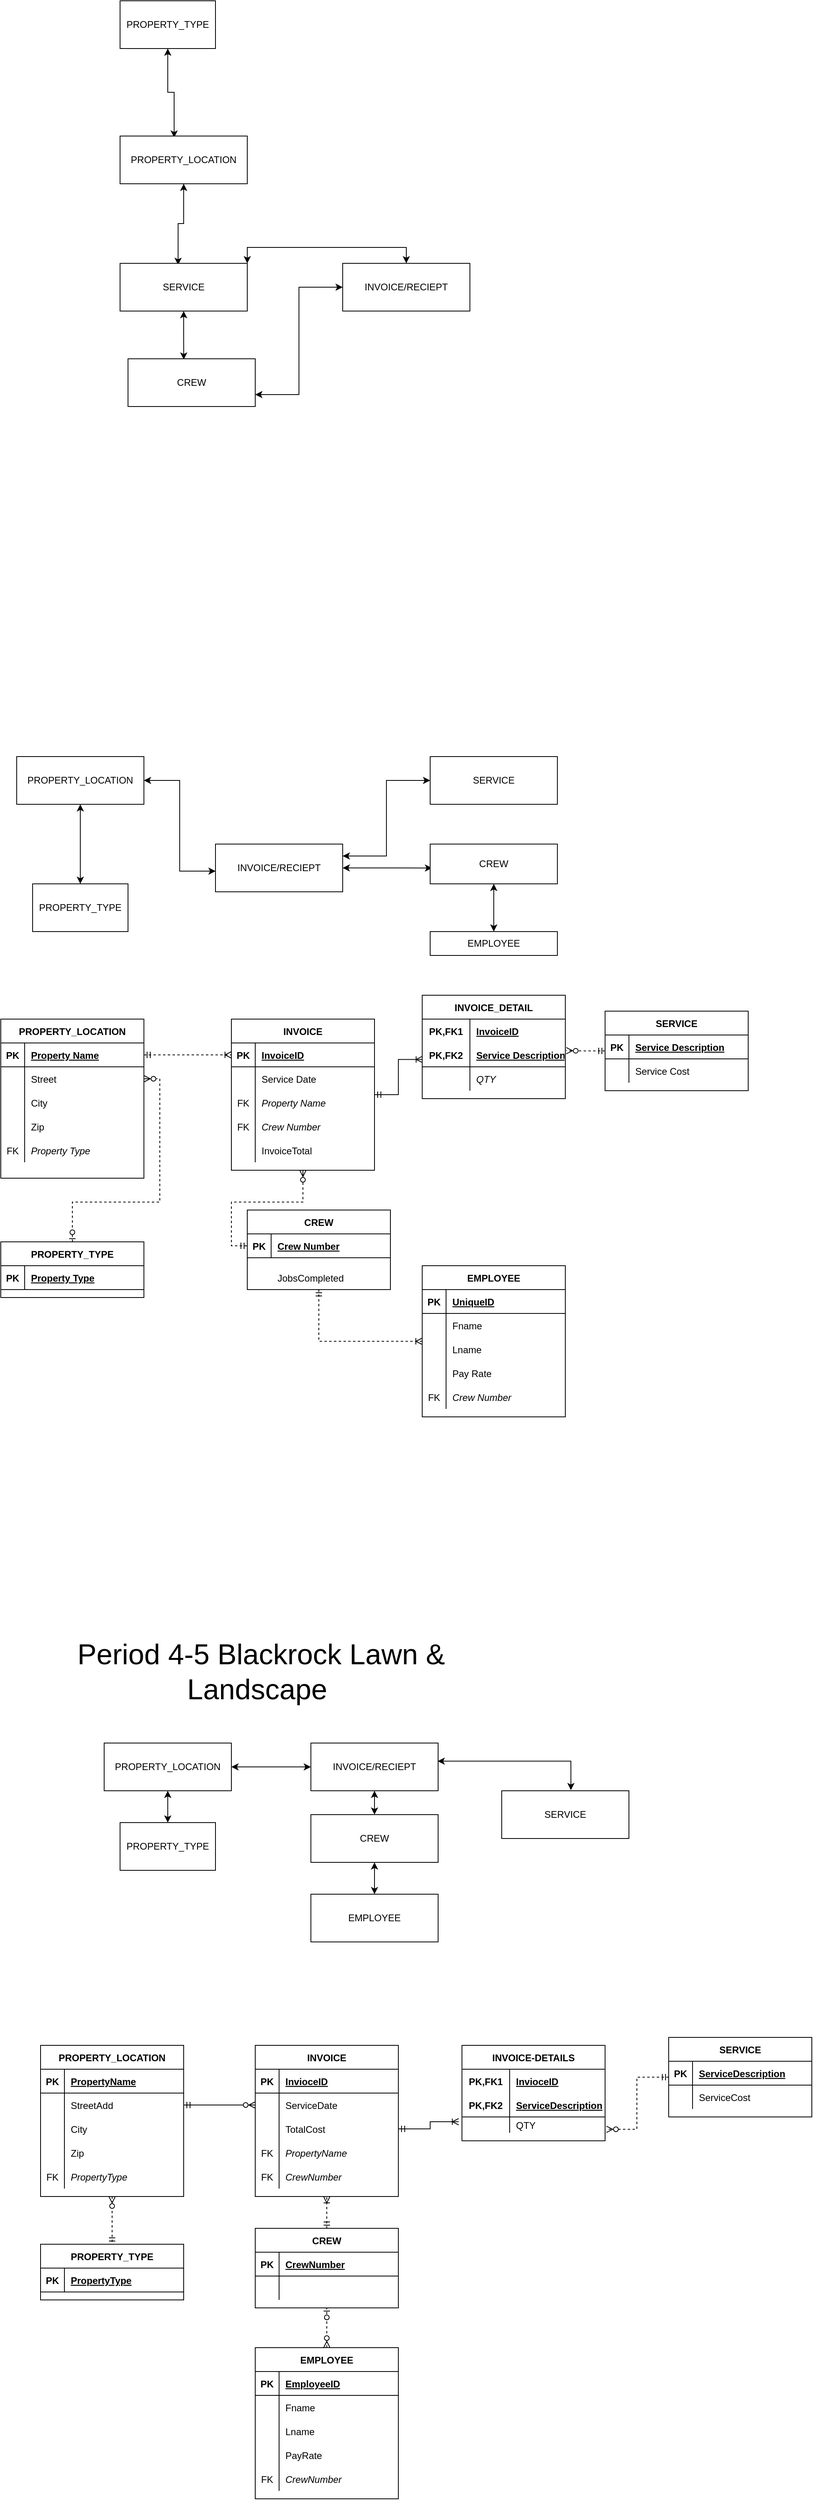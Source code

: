 <mxfile version="16.5.1" type="device"><diagram id="ipZlZXtaaPXQTXYw3sXu" name="Page-1"><mxGraphModel dx="1161" dy="507" grid="1" gridSize="10" guides="1" tooltips="1" connect="1" arrows="1" fold="1" page="1" pageScale="1" pageWidth="850" pageHeight="1100" math="0" shadow="0"><root><mxCell id="0"/><mxCell id="1" parent="0"/><mxCell id="5ysPfsLRLIU5uK2hsPPz-12" style="edgeStyle=orthogonalEdgeStyle;rounded=0;orthogonalLoop=1;jettySize=auto;html=1;entryX=0.425;entryY=0.033;entryDx=0;entryDy=0;entryPerimeter=0;startArrow=classic;startFill=1;" parent="1" source="5ysPfsLRLIU5uK2hsPPz-6" target="5ysPfsLRLIU5uK2hsPPz-7" edge="1"><mxGeometry relative="1" as="geometry"/></mxCell><mxCell id="5ysPfsLRLIU5uK2hsPPz-6" value="PROPERTY_TYPE" style="rounded=0;whiteSpace=wrap;html=1;" parent="1" vertex="1"><mxGeometry x="210" y="70" width="120" height="60" as="geometry"/></mxCell><mxCell id="5ysPfsLRLIU5uK2hsPPz-15" style="edgeStyle=orthogonalEdgeStyle;rounded=0;orthogonalLoop=1;jettySize=auto;html=1;entryX=0.456;entryY=0.033;entryDx=0;entryDy=0;entryPerimeter=0;startArrow=classic;startFill=1;" parent="1" source="5ysPfsLRLIU5uK2hsPPz-7" target="5ysPfsLRLIU5uK2hsPPz-8" edge="1"><mxGeometry relative="1" as="geometry"/></mxCell><mxCell id="5ysPfsLRLIU5uK2hsPPz-7" value="PROPERTY_LOCATION" style="rounded=0;whiteSpace=wrap;html=1;" parent="1" vertex="1"><mxGeometry x="210" y="240" width="160" height="60" as="geometry"/></mxCell><mxCell id="5ysPfsLRLIU5uK2hsPPz-11" style="edgeStyle=orthogonalEdgeStyle;rounded=0;orthogonalLoop=1;jettySize=auto;html=1;entryX=0.438;entryY=0.017;entryDx=0;entryDy=0;entryPerimeter=0;startArrow=classic;startFill=1;" parent="1" source="5ysPfsLRLIU5uK2hsPPz-8" target="5ysPfsLRLIU5uK2hsPPz-9" edge="1"><mxGeometry relative="1" as="geometry"/></mxCell><mxCell id="5ysPfsLRLIU5uK2hsPPz-16" style="edgeStyle=orthogonalEdgeStyle;rounded=0;orthogonalLoop=1;jettySize=auto;html=1;exitX=1;exitY=0;exitDx=0;exitDy=0;entryX=0.5;entryY=0;entryDx=0;entryDy=0;startArrow=classic;startFill=1;" parent="1" source="5ysPfsLRLIU5uK2hsPPz-8" target="5ysPfsLRLIU5uK2hsPPz-10" edge="1"><mxGeometry relative="1" as="geometry"/></mxCell><mxCell id="5ysPfsLRLIU5uK2hsPPz-8" value="SERVICE" style="rounded=0;whiteSpace=wrap;html=1;" parent="1" vertex="1"><mxGeometry x="210" y="400" width="160" height="60" as="geometry"/></mxCell><mxCell id="5ysPfsLRLIU5uK2hsPPz-9" value="CREW" style="rounded=0;whiteSpace=wrap;html=1;" parent="1" vertex="1"><mxGeometry x="220" y="520" width="160" height="60" as="geometry"/></mxCell><mxCell id="5ysPfsLRLIU5uK2hsPPz-14" style="edgeStyle=orthogonalEdgeStyle;rounded=0;orthogonalLoop=1;jettySize=auto;html=1;entryX=1;entryY=0.75;entryDx=0;entryDy=0;startArrow=classic;startFill=1;" parent="1" source="5ysPfsLRLIU5uK2hsPPz-10" target="5ysPfsLRLIU5uK2hsPPz-9" edge="1"><mxGeometry relative="1" as="geometry"/></mxCell><mxCell id="5ysPfsLRLIU5uK2hsPPz-10" value="INVOICE/RECIEPT" style="rounded=0;whiteSpace=wrap;html=1;" parent="1" vertex="1"><mxGeometry x="490" y="400" width="160" height="60" as="geometry"/></mxCell><mxCell id="5ysPfsLRLIU5uK2hsPPz-17" value="PROPERTY_TYPE" style="rounded=0;whiteSpace=wrap;html=1;" parent="1" vertex="1"><mxGeometry x="210" y="70" width="120" height="60" as="geometry"/></mxCell><mxCell id="5ysPfsLRLIU5uK2hsPPz-18" value="PROPERTY_LOCATION" style="rounded=0;whiteSpace=wrap;html=1;" parent="1" vertex="1"><mxGeometry x="210" y="240" width="160" height="60" as="geometry"/></mxCell><mxCell id="5ysPfsLRLIU5uK2hsPPz-19" value="SERVICE" style="rounded=0;whiteSpace=wrap;html=1;" parent="1" vertex="1"><mxGeometry x="210" y="400" width="160" height="60" as="geometry"/></mxCell><mxCell id="5ysPfsLRLIU5uK2hsPPz-26" style="edgeStyle=orthogonalEdgeStyle;rounded=0;orthogonalLoop=1;jettySize=auto;html=1;startArrow=classic;startFill=1;" parent="1" source="5ysPfsLRLIU5uK2hsPPz-20" target="5ysPfsLRLIU5uK2hsPPz-21" edge="1"><mxGeometry relative="1" as="geometry"/></mxCell><mxCell id="5ysPfsLRLIU5uK2hsPPz-20" value="PROPERTY_TYPE" style="rounded=0;whiteSpace=wrap;html=1;" parent="1" vertex="1"><mxGeometry x="100" y="1180" width="120" height="60" as="geometry"/></mxCell><mxCell id="5ysPfsLRLIU5uK2hsPPz-27" style="edgeStyle=orthogonalEdgeStyle;rounded=0;orthogonalLoop=1;jettySize=auto;html=1;entryX=0.001;entryY=0.567;entryDx=0;entryDy=0;entryPerimeter=0;startArrow=classic;startFill=1;" parent="1" source="5ysPfsLRLIU5uK2hsPPz-21" target="5ysPfsLRLIU5uK2hsPPz-23" edge="1"><mxGeometry relative="1" as="geometry"/></mxCell><mxCell id="5ysPfsLRLIU5uK2hsPPz-21" value="PROPERTY_LOCATION" style="rounded=0;whiteSpace=wrap;html=1;" parent="1" vertex="1"><mxGeometry x="80" y="1020" width="160" height="60" as="geometry"/></mxCell><mxCell id="5ysPfsLRLIU5uK2hsPPz-28" style="edgeStyle=orthogonalEdgeStyle;rounded=0;orthogonalLoop=1;jettySize=auto;html=1;entryX=1;entryY=0.25;entryDx=0;entryDy=0;startArrow=classic;startFill=1;" parent="1" source="5ysPfsLRLIU5uK2hsPPz-22" target="5ysPfsLRLIU5uK2hsPPz-23" edge="1"><mxGeometry relative="1" as="geometry"/></mxCell><mxCell id="5ysPfsLRLIU5uK2hsPPz-22" value="SERVICE" style="rounded=0;whiteSpace=wrap;html=1;" parent="1" vertex="1"><mxGeometry x="600" y="1020" width="160" height="60" as="geometry"/></mxCell><mxCell id="RydqJ0A08B8klFgRWx6p-7" style="edgeStyle=orthogonalEdgeStyle;rounded=0;orthogonalLoop=1;jettySize=auto;html=1;entryX=0.015;entryY=0.603;entryDx=0;entryDy=0;entryPerimeter=0;startArrow=classic;startFill=1;endArrow=classic;endFill=1;" parent="1" source="5ysPfsLRLIU5uK2hsPPz-23" target="5ysPfsLRLIU5uK2hsPPz-24" edge="1"><mxGeometry relative="1" as="geometry"/></mxCell><mxCell id="5ysPfsLRLIU5uK2hsPPz-23" value="INVOICE/RECIEPT" style="rounded=0;whiteSpace=wrap;html=1;" parent="1" vertex="1"><mxGeometry x="330" y="1130" width="160" height="60" as="geometry"/></mxCell><mxCell id="5ysPfsLRLIU5uK2hsPPz-24" value="CREW" style="rounded=0;whiteSpace=wrap;html=1;" parent="1" vertex="1"><mxGeometry x="600" y="1130" width="160" height="50" as="geometry"/></mxCell><mxCell id="5ysPfsLRLIU5uK2hsPPz-30" style="edgeStyle=orthogonalEdgeStyle;rounded=0;orthogonalLoop=1;jettySize=auto;html=1;entryX=0.5;entryY=1;entryDx=0;entryDy=0;startArrow=classic;startFill=1;" parent="1" source="5ysPfsLRLIU5uK2hsPPz-29" target="5ysPfsLRLIU5uK2hsPPz-24" edge="1"><mxGeometry relative="1" as="geometry"/></mxCell><mxCell id="5ysPfsLRLIU5uK2hsPPz-29" value="EMPLOYEE" style="rounded=0;whiteSpace=wrap;html=1;" parent="1" vertex="1"><mxGeometry x="600" y="1240" width="160" height="30" as="geometry"/></mxCell><mxCell id="RydqJ0A08B8klFgRWx6p-1" style="edgeStyle=orthogonalEdgeStyle;rounded=0;orthogonalLoop=1;jettySize=auto;html=1;endArrow=ERzeroToMany;endFill=0;startArrow=ERzeroToOne;startFill=1;dashed=1;entryX=1;entryY=0.5;entryDx=0;entryDy=0;" parent="1" source="5ysPfsLRLIU5uK2hsPPz-31" target="5ysPfsLRLIU5uK2hsPPz-51" edge="1"><mxGeometry relative="1" as="geometry"><mxPoint x="280" y="1450" as="targetPoint"/><Array as="points"><mxPoint x="150" y="1580"/><mxPoint x="260" y="1580"/><mxPoint x="260" y="1425"/></Array></mxGeometry></mxCell><mxCell id="5ysPfsLRLIU5uK2hsPPz-31" value="PROPERTY_TYPE" style="shape=table;startSize=30;container=1;collapsible=1;childLayout=tableLayout;fixedRows=1;rowLines=0;fontStyle=1;align=center;resizeLast=1;" parent="1" vertex="1"><mxGeometry x="60" y="1630" width="180" height="70" as="geometry"/></mxCell><mxCell id="5ysPfsLRLIU5uK2hsPPz-32" value="" style="shape=partialRectangle;collapsible=0;dropTarget=0;pointerEvents=0;fillColor=none;top=0;left=0;bottom=1;right=0;points=[[0,0.5],[1,0.5]];portConstraint=eastwest;" parent="5ysPfsLRLIU5uK2hsPPz-31" vertex="1"><mxGeometry y="30" width="180" height="30" as="geometry"/></mxCell><mxCell id="5ysPfsLRLIU5uK2hsPPz-33" value="PK" style="shape=partialRectangle;connectable=0;fillColor=none;top=0;left=0;bottom=0;right=0;fontStyle=1;overflow=hidden;" parent="5ysPfsLRLIU5uK2hsPPz-32" vertex="1"><mxGeometry width="30" height="30" as="geometry"/></mxCell><mxCell id="5ysPfsLRLIU5uK2hsPPz-34" value="Property Type" style="shape=partialRectangle;connectable=0;fillColor=none;top=0;left=0;bottom=0;right=0;align=left;spacingLeft=6;fontStyle=5;overflow=hidden;" parent="5ysPfsLRLIU5uK2hsPPz-32" vertex="1"><mxGeometry x="30" width="150" height="30" as="geometry"/></mxCell><mxCell id="5ysPfsLRLIU5uK2hsPPz-44" value="PROPERTY_LOCATION" style="shape=table;startSize=30;container=1;collapsible=1;childLayout=tableLayout;fixedRows=1;rowLines=0;fontStyle=1;align=center;resizeLast=1;" parent="1" vertex="1"><mxGeometry x="60" y="1350" width="180" height="200" as="geometry"/></mxCell><mxCell id="5ysPfsLRLIU5uK2hsPPz-45" value="" style="shape=partialRectangle;collapsible=0;dropTarget=0;pointerEvents=0;fillColor=none;top=0;left=0;bottom=1;right=0;points=[[0,0.5],[1,0.5]];portConstraint=eastwest;" parent="5ysPfsLRLIU5uK2hsPPz-44" vertex="1"><mxGeometry y="30" width="180" height="30" as="geometry"/></mxCell><mxCell id="5ysPfsLRLIU5uK2hsPPz-46" value="PK" style="shape=partialRectangle;connectable=0;fillColor=none;top=0;left=0;bottom=0;right=0;fontStyle=1;overflow=hidden;" parent="5ysPfsLRLIU5uK2hsPPz-45" vertex="1"><mxGeometry width="30" height="30" as="geometry"/></mxCell><mxCell id="5ysPfsLRLIU5uK2hsPPz-47" value="Property Name" style="shape=partialRectangle;connectable=0;fillColor=none;top=0;left=0;bottom=0;right=0;align=left;spacingLeft=6;fontStyle=5;overflow=hidden;" parent="5ysPfsLRLIU5uK2hsPPz-45" vertex="1"><mxGeometry x="30" width="150" height="30" as="geometry"/></mxCell><mxCell id="5ysPfsLRLIU5uK2hsPPz-51" value="" style="shape=partialRectangle;collapsible=0;dropTarget=0;pointerEvents=0;fillColor=none;top=0;left=0;bottom=0;right=0;points=[[0,0.5],[1,0.5]];portConstraint=eastwest;" parent="5ysPfsLRLIU5uK2hsPPz-44" vertex="1"><mxGeometry y="60" width="180" height="30" as="geometry"/></mxCell><mxCell id="5ysPfsLRLIU5uK2hsPPz-52" value="" style="shape=partialRectangle;connectable=0;fillColor=none;top=0;left=0;bottom=0;right=0;editable=1;overflow=hidden;" parent="5ysPfsLRLIU5uK2hsPPz-51" vertex="1"><mxGeometry width="30" height="30" as="geometry"/></mxCell><mxCell id="5ysPfsLRLIU5uK2hsPPz-53" value="Street" style="shape=partialRectangle;connectable=0;fillColor=none;top=0;left=0;bottom=0;right=0;align=left;spacingLeft=6;overflow=hidden;" parent="5ysPfsLRLIU5uK2hsPPz-51" vertex="1"><mxGeometry x="30" width="150" height="30" as="geometry"/></mxCell><mxCell id="5ysPfsLRLIU5uK2hsPPz-54" value="" style="shape=partialRectangle;collapsible=0;dropTarget=0;pointerEvents=0;fillColor=none;top=0;left=0;bottom=0;right=0;points=[[0,0.5],[1,0.5]];portConstraint=eastwest;" parent="5ysPfsLRLIU5uK2hsPPz-44" vertex="1"><mxGeometry y="90" width="180" height="30" as="geometry"/></mxCell><mxCell id="5ysPfsLRLIU5uK2hsPPz-55" value="" style="shape=partialRectangle;connectable=0;fillColor=none;top=0;left=0;bottom=0;right=0;editable=1;overflow=hidden;" parent="5ysPfsLRLIU5uK2hsPPz-54" vertex="1"><mxGeometry width="30" height="30" as="geometry"/></mxCell><mxCell id="5ysPfsLRLIU5uK2hsPPz-56" value="City" style="shape=partialRectangle;connectable=0;fillColor=none;top=0;left=0;bottom=0;right=0;align=left;spacingLeft=6;overflow=hidden;" parent="5ysPfsLRLIU5uK2hsPPz-54" vertex="1"><mxGeometry x="30" width="150" height="30" as="geometry"/></mxCell><mxCell id="5ysPfsLRLIU5uK2hsPPz-110" value="" style="shape=partialRectangle;collapsible=0;dropTarget=0;pointerEvents=0;fillColor=none;top=0;left=0;bottom=0;right=0;points=[[0,0.5],[1,0.5]];portConstraint=eastwest;" parent="5ysPfsLRLIU5uK2hsPPz-44" vertex="1"><mxGeometry y="120" width="180" height="30" as="geometry"/></mxCell><mxCell id="5ysPfsLRLIU5uK2hsPPz-111" value="" style="shape=partialRectangle;connectable=0;fillColor=none;top=0;left=0;bottom=0;right=0;editable=1;overflow=hidden;" parent="5ysPfsLRLIU5uK2hsPPz-110" vertex="1"><mxGeometry width="30" height="30" as="geometry"/></mxCell><mxCell id="5ysPfsLRLIU5uK2hsPPz-112" value="Zip" style="shape=partialRectangle;connectable=0;fillColor=none;top=0;left=0;bottom=0;right=0;align=left;spacingLeft=6;overflow=hidden;" parent="5ysPfsLRLIU5uK2hsPPz-110" vertex="1"><mxGeometry x="30" width="150" height="30" as="geometry"/></mxCell><mxCell id="RydqJ0A08B8klFgRWx6p-24" value="" style="shape=partialRectangle;collapsible=0;dropTarget=0;pointerEvents=0;fillColor=none;top=0;left=0;bottom=0;right=0;points=[[0,0.5],[1,0.5]];portConstraint=eastwest;" parent="5ysPfsLRLIU5uK2hsPPz-44" vertex="1"><mxGeometry y="150" width="180" height="30" as="geometry"/></mxCell><mxCell id="RydqJ0A08B8klFgRWx6p-25" value="FK" style="shape=partialRectangle;connectable=0;fillColor=none;top=0;left=0;bottom=0;right=0;editable=1;overflow=hidden;" parent="RydqJ0A08B8klFgRWx6p-24" vertex="1"><mxGeometry width="30" height="30" as="geometry"/></mxCell><mxCell id="RydqJ0A08B8klFgRWx6p-26" value="Property Type" style="shape=partialRectangle;connectable=0;fillColor=none;top=0;left=0;bottom=0;right=0;align=left;spacingLeft=6;overflow=hidden;fontStyle=2" parent="RydqJ0A08B8klFgRWx6p-24" vertex="1"><mxGeometry x="30" width="150" height="30" as="geometry"/></mxCell><mxCell id="RydqJ0A08B8klFgRWx6p-6" style="edgeStyle=orthogonalEdgeStyle;rounded=0;orthogonalLoop=1;jettySize=auto;html=1;entryX=0;entryY=0.5;entryDx=0;entryDy=0;dashed=1;startArrow=ERzeroToMany;startFill=0;endArrow=ERmandOne;endFill=0;" parent="1" source="5ysPfsLRLIU5uK2hsPPz-58" target="5ysPfsLRLIU5uK2hsPPz-85" edge="1"><mxGeometry relative="1" as="geometry"/></mxCell><mxCell id="RydqJ0A08B8klFgRWx6p-22" style="edgeStyle=orthogonalEdgeStyle;rounded=0;orthogonalLoop=1;jettySize=auto;html=1;entryX=0.002;entryY=0.69;entryDx=0;entryDy=0;entryPerimeter=0;startArrow=ERmandOne;startFill=0;endArrow=ERoneToMany;endFill=0;" parent="1" source="5ysPfsLRLIU5uK2hsPPz-58" target="RydqJ0A08B8klFgRWx6p-13" edge="1"><mxGeometry relative="1" as="geometry"/></mxCell><mxCell id="5ysPfsLRLIU5uK2hsPPz-58" value="INVOICE" style="shape=table;startSize=30;container=1;collapsible=1;childLayout=tableLayout;fixedRows=1;rowLines=0;fontStyle=1;align=center;resizeLast=1;" parent="1" vertex="1"><mxGeometry x="350" y="1350" width="180" height="190" as="geometry"/></mxCell><mxCell id="5ysPfsLRLIU5uK2hsPPz-59" value="" style="shape=partialRectangle;collapsible=0;dropTarget=0;pointerEvents=0;fillColor=none;top=0;left=0;bottom=1;right=0;points=[[0,0.5],[1,0.5]];portConstraint=eastwest;" parent="5ysPfsLRLIU5uK2hsPPz-58" vertex="1"><mxGeometry y="30" width="180" height="30" as="geometry"/></mxCell><mxCell id="5ysPfsLRLIU5uK2hsPPz-60" value="PK" style="shape=partialRectangle;connectable=0;fillColor=none;top=0;left=0;bottom=0;right=0;fontStyle=1;overflow=hidden;" parent="5ysPfsLRLIU5uK2hsPPz-59" vertex="1"><mxGeometry width="30" height="30" as="geometry"/></mxCell><mxCell id="5ysPfsLRLIU5uK2hsPPz-61" value="InvoiceID" style="shape=partialRectangle;connectable=0;fillColor=none;top=0;left=0;bottom=0;right=0;align=left;spacingLeft=6;fontStyle=5;overflow=hidden;" parent="5ysPfsLRLIU5uK2hsPPz-59" vertex="1"><mxGeometry x="30" width="150" height="30" as="geometry"/></mxCell><mxCell id="5ysPfsLRLIU5uK2hsPPz-62" value="" style="shape=partialRectangle;collapsible=0;dropTarget=0;pointerEvents=0;fillColor=none;top=0;left=0;bottom=0;right=0;points=[[0,0.5],[1,0.5]];portConstraint=eastwest;" parent="5ysPfsLRLIU5uK2hsPPz-58" vertex="1"><mxGeometry y="60" width="180" height="30" as="geometry"/></mxCell><mxCell id="5ysPfsLRLIU5uK2hsPPz-63" value="" style="shape=partialRectangle;connectable=0;fillColor=none;top=0;left=0;bottom=0;right=0;editable=1;overflow=hidden;" parent="5ysPfsLRLIU5uK2hsPPz-62" vertex="1"><mxGeometry width="30" height="30" as="geometry"/></mxCell><mxCell id="5ysPfsLRLIU5uK2hsPPz-64" value="Service Date" style="shape=partialRectangle;connectable=0;fillColor=none;top=0;left=0;bottom=0;right=0;align=left;spacingLeft=6;overflow=hidden;" parent="5ysPfsLRLIU5uK2hsPPz-62" vertex="1"><mxGeometry x="30" width="150" height="30" as="geometry"/></mxCell><mxCell id="RydqJ0A08B8klFgRWx6p-27" value="" style="shape=partialRectangle;collapsible=0;dropTarget=0;pointerEvents=0;fillColor=none;top=0;left=0;bottom=0;right=0;points=[[0,0.5],[1,0.5]];portConstraint=eastwest;" parent="5ysPfsLRLIU5uK2hsPPz-58" vertex="1"><mxGeometry y="90" width="180" height="30" as="geometry"/></mxCell><mxCell id="RydqJ0A08B8klFgRWx6p-28" value="FK" style="shape=partialRectangle;connectable=0;fillColor=none;top=0;left=0;bottom=0;right=0;editable=1;overflow=hidden;" parent="RydqJ0A08B8klFgRWx6p-27" vertex="1"><mxGeometry width="30" height="30" as="geometry"/></mxCell><mxCell id="RydqJ0A08B8klFgRWx6p-29" value="Property Name" style="shape=partialRectangle;connectable=0;fillColor=none;top=0;left=0;bottom=0;right=0;align=left;spacingLeft=6;overflow=hidden;fontStyle=2" parent="RydqJ0A08B8klFgRWx6p-27" vertex="1"><mxGeometry x="30" width="150" height="30" as="geometry"/></mxCell><mxCell id="RydqJ0A08B8klFgRWx6p-30" value="" style="shape=partialRectangle;collapsible=0;dropTarget=0;pointerEvents=0;fillColor=none;top=0;left=0;bottom=0;right=0;points=[[0,0.5],[1,0.5]];portConstraint=eastwest;" parent="5ysPfsLRLIU5uK2hsPPz-58" vertex="1"><mxGeometry y="120" width="180" height="30" as="geometry"/></mxCell><mxCell id="RydqJ0A08B8klFgRWx6p-31" value="FK" style="shape=partialRectangle;connectable=0;fillColor=none;top=0;left=0;bottom=0;right=0;editable=1;overflow=hidden;" parent="RydqJ0A08B8klFgRWx6p-30" vertex="1"><mxGeometry width="30" height="30" as="geometry"/></mxCell><mxCell id="RydqJ0A08B8klFgRWx6p-32" value="Crew Number" style="shape=partialRectangle;connectable=0;fillColor=none;top=0;left=0;bottom=0;right=0;align=left;spacingLeft=6;overflow=hidden;fontStyle=2" parent="RydqJ0A08B8klFgRWx6p-30" vertex="1"><mxGeometry x="30" width="150" height="30" as="geometry"/></mxCell><mxCell id="RydqJ0A08B8klFgRWx6p-77" value="" style="shape=partialRectangle;collapsible=0;dropTarget=0;pointerEvents=0;fillColor=none;top=0;left=0;bottom=0;right=0;points=[[0,0.5],[1,0.5]];portConstraint=eastwest;" parent="5ysPfsLRLIU5uK2hsPPz-58" vertex="1"><mxGeometry y="150" width="180" height="30" as="geometry"/></mxCell><mxCell id="RydqJ0A08B8klFgRWx6p-78" value="" style="shape=partialRectangle;connectable=0;fillColor=none;top=0;left=0;bottom=0;right=0;editable=1;overflow=hidden;" parent="RydqJ0A08B8klFgRWx6p-77" vertex="1"><mxGeometry width="30" height="30" as="geometry"/></mxCell><mxCell id="RydqJ0A08B8klFgRWx6p-79" value="InvoiceTotal" style="shape=partialRectangle;connectable=0;fillColor=none;top=0;left=0;bottom=0;right=0;align=left;spacingLeft=6;overflow=hidden;" parent="RydqJ0A08B8klFgRWx6p-77" vertex="1"><mxGeometry x="30" width="150" height="30" as="geometry"/></mxCell><mxCell id="RydqJ0A08B8klFgRWx6p-23" style="edgeStyle=orthogonalEdgeStyle;rounded=0;orthogonalLoop=1;jettySize=auto;html=1;entryX=1.006;entryY=0.322;entryDx=0;entryDy=0;entryPerimeter=0;startArrow=ERmandOne;startFill=0;endArrow=ERzeroToMany;endFill=1;dashed=1;" parent="1" source="5ysPfsLRLIU5uK2hsPPz-71" target="RydqJ0A08B8klFgRWx6p-13" edge="1"><mxGeometry relative="1" as="geometry"/></mxCell><mxCell id="5ysPfsLRLIU5uK2hsPPz-71" value="SERVICE" style="shape=table;startSize=30;container=1;collapsible=1;childLayout=tableLayout;fixedRows=1;rowLines=0;fontStyle=1;align=center;resizeLast=1;" parent="1" vertex="1"><mxGeometry x="820" y="1340" width="180" height="100" as="geometry"/></mxCell><mxCell id="5ysPfsLRLIU5uK2hsPPz-72" value="" style="shape=partialRectangle;collapsible=0;dropTarget=0;pointerEvents=0;fillColor=none;top=0;left=0;bottom=1;right=0;points=[[0,0.5],[1,0.5]];portConstraint=eastwest;" parent="5ysPfsLRLIU5uK2hsPPz-71" vertex="1"><mxGeometry y="30" width="180" height="30" as="geometry"/></mxCell><mxCell id="5ysPfsLRLIU5uK2hsPPz-73" value="PK" style="shape=partialRectangle;connectable=0;fillColor=none;top=0;left=0;bottom=0;right=0;fontStyle=1;overflow=hidden;" parent="5ysPfsLRLIU5uK2hsPPz-72" vertex="1"><mxGeometry width="30" height="30" as="geometry"/></mxCell><mxCell id="5ysPfsLRLIU5uK2hsPPz-74" value="Service Description" style="shape=partialRectangle;connectable=0;fillColor=none;top=0;left=0;bottom=0;right=0;align=left;spacingLeft=6;fontStyle=5;overflow=hidden;" parent="5ysPfsLRLIU5uK2hsPPz-72" vertex="1"><mxGeometry x="30" width="150" height="30" as="geometry"/></mxCell><mxCell id="5ysPfsLRLIU5uK2hsPPz-78" value="" style="shape=partialRectangle;collapsible=0;dropTarget=0;pointerEvents=0;fillColor=none;top=0;left=0;bottom=0;right=0;points=[[0,0.5],[1,0.5]];portConstraint=eastwest;" parent="5ysPfsLRLIU5uK2hsPPz-71" vertex="1"><mxGeometry y="60" width="180" height="30" as="geometry"/></mxCell><mxCell id="5ysPfsLRLIU5uK2hsPPz-79" value="" style="shape=partialRectangle;connectable=0;fillColor=none;top=0;left=0;bottom=0;right=0;editable=1;overflow=hidden;" parent="5ysPfsLRLIU5uK2hsPPz-78" vertex="1"><mxGeometry width="30" height="30" as="geometry"/></mxCell><mxCell id="5ysPfsLRLIU5uK2hsPPz-80" value="Service Cost" style="shape=partialRectangle;connectable=0;fillColor=none;top=0;left=0;bottom=0;right=0;align=left;spacingLeft=6;overflow=hidden;labelBackgroundColor=none;" parent="5ysPfsLRLIU5uK2hsPPz-78" vertex="1"><mxGeometry x="30" width="150" height="30" as="geometry"/></mxCell><mxCell id="5ysPfsLRLIU5uK2hsPPz-84" value="CREW" style="shape=table;startSize=30;container=1;collapsible=1;childLayout=tableLayout;fixedRows=1;rowLines=0;fontStyle=1;align=center;resizeLast=1;" parent="1" vertex="1"><mxGeometry x="370" y="1590" width="180" height="100" as="geometry"/></mxCell><mxCell id="5ysPfsLRLIU5uK2hsPPz-85" value="" style="shape=partialRectangle;collapsible=0;dropTarget=0;pointerEvents=0;fillColor=none;top=0;left=0;bottom=1;right=0;points=[[0,0.5],[1,0.5]];portConstraint=eastwest;" parent="5ysPfsLRLIU5uK2hsPPz-84" vertex="1"><mxGeometry y="30" width="180" height="30" as="geometry"/></mxCell><mxCell id="5ysPfsLRLIU5uK2hsPPz-86" value="PK" style="shape=partialRectangle;connectable=0;fillColor=none;top=0;left=0;bottom=0;right=0;fontStyle=1;overflow=hidden;" parent="5ysPfsLRLIU5uK2hsPPz-85" vertex="1"><mxGeometry width="30" height="30" as="geometry"/></mxCell><mxCell id="5ysPfsLRLIU5uK2hsPPz-87" value="Crew Number" style="shape=partialRectangle;connectable=0;fillColor=none;top=0;left=0;bottom=0;right=0;align=left;spacingLeft=6;fontStyle=5;overflow=hidden;" parent="5ysPfsLRLIU5uK2hsPPz-85" vertex="1"><mxGeometry x="30" width="150" height="30" as="geometry"/></mxCell><mxCell id="RydqJ0A08B8klFgRWx6p-8" style="edgeStyle=orthogonalEdgeStyle;rounded=0;orthogonalLoop=1;jettySize=auto;html=1;entryX=0.5;entryY=1;entryDx=0;entryDy=0;startArrow=ERoneToMany;startFill=0;endArrow=ERmandOne;endFill=0;dashed=1;" parent="1" source="5ysPfsLRLIU5uK2hsPPz-97" target="5ysPfsLRLIU5uK2hsPPz-84" edge="1"><mxGeometry relative="1" as="geometry"/></mxCell><mxCell id="5ysPfsLRLIU5uK2hsPPz-97" value="EMPLOYEE" style="shape=table;startSize=30;container=1;collapsible=1;childLayout=tableLayout;fixedRows=1;rowLines=0;fontStyle=1;align=center;resizeLast=1;" parent="1" vertex="1"><mxGeometry x="590" y="1660" width="180" height="190" as="geometry"/></mxCell><mxCell id="5ysPfsLRLIU5uK2hsPPz-98" value="" style="shape=partialRectangle;collapsible=0;dropTarget=0;pointerEvents=0;fillColor=none;top=0;left=0;bottom=1;right=0;points=[[0,0.5],[1,0.5]];portConstraint=eastwest;" parent="5ysPfsLRLIU5uK2hsPPz-97" vertex="1"><mxGeometry y="30" width="180" height="30" as="geometry"/></mxCell><mxCell id="5ysPfsLRLIU5uK2hsPPz-99" value="PK" style="shape=partialRectangle;connectable=0;fillColor=none;top=0;left=0;bottom=0;right=0;fontStyle=1;overflow=hidden;" parent="5ysPfsLRLIU5uK2hsPPz-98" vertex="1"><mxGeometry width="30" height="30" as="geometry"/></mxCell><mxCell id="5ysPfsLRLIU5uK2hsPPz-100" value="UniqueID" style="shape=partialRectangle;connectable=0;fillColor=none;top=0;left=0;bottom=0;right=0;align=left;spacingLeft=6;fontStyle=5;overflow=hidden;" parent="5ysPfsLRLIU5uK2hsPPz-98" vertex="1"><mxGeometry x="30" width="150" height="30" as="geometry"/></mxCell><mxCell id="5ysPfsLRLIU5uK2hsPPz-101" value="" style="shape=partialRectangle;collapsible=0;dropTarget=0;pointerEvents=0;fillColor=none;top=0;left=0;bottom=0;right=0;points=[[0,0.5],[1,0.5]];portConstraint=eastwest;" parent="5ysPfsLRLIU5uK2hsPPz-97" vertex="1"><mxGeometry y="60" width="180" height="30" as="geometry"/></mxCell><mxCell id="5ysPfsLRLIU5uK2hsPPz-102" value="" style="shape=partialRectangle;connectable=0;fillColor=none;top=0;left=0;bottom=0;right=0;editable=1;overflow=hidden;" parent="5ysPfsLRLIU5uK2hsPPz-101" vertex="1"><mxGeometry width="30" height="30" as="geometry"/></mxCell><mxCell id="5ysPfsLRLIU5uK2hsPPz-103" value="Fname" style="shape=partialRectangle;connectable=0;fillColor=none;top=0;left=0;bottom=0;right=0;align=left;spacingLeft=6;overflow=hidden;" parent="5ysPfsLRLIU5uK2hsPPz-101" vertex="1"><mxGeometry x="30" width="150" height="30" as="geometry"/></mxCell><mxCell id="5ysPfsLRLIU5uK2hsPPz-104" value="" style="shape=partialRectangle;collapsible=0;dropTarget=0;pointerEvents=0;fillColor=none;top=0;left=0;bottom=0;right=0;points=[[0,0.5],[1,0.5]];portConstraint=eastwest;" parent="5ysPfsLRLIU5uK2hsPPz-97" vertex="1"><mxGeometry y="90" width="180" height="30" as="geometry"/></mxCell><mxCell id="5ysPfsLRLIU5uK2hsPPz-105" value="" style="shape=partialRectangle;connectable=0;fillColor=none;top=0;left=0;bottom=0;right=0;editable=1;overflow=hidden;" parent="5ysPfsLRLIU5uK2hsPPz-104" vertex="1"><mxGeometry width="30" height="30" as="geometry"/></mxCell><mxCell id="5ysPfsLRLIU5uK2hsPPz-106" value="Lname" style="shape=partialRectangle;connectable=0;fillColor=none;top=0;left=0;bottom=0;right=0;align=left;spacingLeft=6;overflow=hidden;" parent="5ysPfsLRLIU5uK2hsPPz-104" vertex="1"><mxGeometry x="30" width="150" height="30" as="geometry"/></mxCell><mxCell id="5ysPfsLRLIU5uK2hsPPz-107" value="" style="shape=partialRectangle;collapsible=0;dropTarget=0;pointerEvents=0;fillColor=none;top=0;left=0;bottom=0;right=0;points=[[0,0.5],[1,0.5]];portConstraint=eastwest;" parent="5ysPfsLRLIU5uK2hsPPz-97" vertex="1"><mxGeometry y="120" width="180" height="30" as="geometry"/></mxCell><mxCell id="5ysPfsLRLIU5uK2hsPPz-108" value="" style="shape=partialRectangle;connectable=0;fillColor=none;top=0;left=0;bottom=0;right=0;editable=1;overflow=hidden;" parent="5ysPfsLRLIU5uK2hsPPz-107" vertex="1"><mxGeometry width="30" height="30" as="geometry"/></mxCell><mxCell id="5ysPfsLRLIU5uK2hsPPz-109" value="Pay Rate" style="shape=partialRectangle;connectable=0;fillColor=none;top=0;left=0;bottom=0;right=0;align=left;spacingLeft=6;overflow=hidden;" parent="5ysPfsLRLIU5uK2hsPPz-107" vertex="1"><mxGeometry x="30" width="150" height="30" as="geometry"/></mxCell><mxCell id="RydqJ0A08B8klFgRWx6p-33" value="" style="shape=partialRectangle;collapsible=0;dropTarget=0;pointerEvents=0;fillColor=none;top=0;left=0;bottom=0;right=0;points=[[0,0.5],[1,0.5]];portConstraint=eastwest;" parent="5ysPfsLRLIU5uK2hsPPz-97" vertex="1"><mxGeometry y="150" width="180" height="30" as="geometry"/></mxCell><mxCell id="RydqJ0A08B8klFgRWx6p-34" value="FK" style="shape=partialRectangle;connectable=0;fillColor=none;top=0;left=0;bottom=0;right=0;editable=1;overflow=hidden;" parent="RydqJ0A08B8klFgRWx6p-33" vertex="1"><mxGeometry width="30" height="30" as="geometry"/></mxCell><mxCell id="RydqJ0A08B8klFgRWx6p-35" value="Crew Number" style="shape=partialRectangle;connectable=0;fillColor=none;top=0;left=0;bottom=0;right=0;align=left;spacingLeft=6;overflow=hidden;fontStyle=2" parent="RydqJ0A08B8klFgRWx6p-33" vertex="1"><mxGeometry x="30" width="150" height="30" as="geometry"/></mxCell><mxCell id="5ysPfsLRLIU5uK2hsPPz-119" style="edgeStyle=orthogonalEdgeStyle;rounded=0;orthogonalLoop=1;jettySize=auto;html=1;entryX=0.5;entryY=1;entryDx=0;entryDy=0;startArrow=classic;startFill=1;" parent="1" source="5ysPfsLRLIU5uK2hsPPz-113" target="5ysPfsLRLIU5uK2hsPPz-114" edge="1"><mxGeometry relative="1" as="geometry"/></mxCell><mxCell id="5ysPfsLRLIU5uK2hsPPz-113" value="CREW" style="rounded=0;whiteSpace=wrap;html=1;" parent="1" vertex="1"><mxGeometry x="450" y="2350" width="160" height="60" as="geometry"/></mxCell><mxCell id="5ysPfsLRLIU5uK2hsPPz-114" value="INVOICE/RECIEPT" style="rounded=0;whiteSpace=wrap;html=1;" parent="1" vertex="1"><mxGeometry x="450" y="2260" width="160" height="60" as="geometry"/></mxCell><mxCell id="5ysPfsLRLIU5uK2hsPPz-118" style="edgeStyle=orthogonalEdgeStyle;rounded=0;orthogonalLoop=1;jettySize=auto;html=1;startArrow=classic;startFill=1;" parent="1" source="5ysPfsLRLIU5uK2hsPPz-115" target="5ysPfsLRLIU5uK2hsPPz-116" edge="1"><mxGeometry relative="1" as="geometry"/></mxCell><mxCell id="5ysPfsLRLIU5uK2hsPPz-115" value="PROPERTY_TYPE" style="rounded=0;whiteSpace=wrap;html=1;" parent="1" vertex="1"><mxGeometry x="210" y="2360" width="120" height="60" as="geometry"/></mxCell><mxCell id="5ysPfsLRLIU5uK2hsPPz-121" style="edgeStyle=orthogonalEdgeStyle;rounded=0;orthogonalLoop=1;jettySize=auto;html=1;entryX=0;entryY=0.5;entryDx=0;entryDy=0;startArrow=classic;startFill=1;" parent="1" source="5ysPfsLRLIU5uK2hsPPz-116" target="5ysPfsLRLIU5uK2hsPPz-114" edge="1"><mxGeometry relative="1" as="geometry"/></mxCell><mxCell id="5ysPfsLRLIU5uK2hsPPz-116" value="PROPERTY_LOCATION" style="rounded=0;whiteSpace=wrap;html=1;" parent="1" vertex="1"><mxGeometry x="190" y="2260" width="160" height="60" as="geometry"/></mxCell><mxCell id="5ysPfsLRLIU5uK2hsPPz-120" style="edgeStyle=orthogonalEdgeStyle;rounded=0;orthogonalLoop=1;jettySize=auto;html=1;startArrow=classic;startFill=1;entryX=0.996;entryY=0.38;entryDx=0;entryDy=0;entryPerimeter=0;exitX=0.544;exitY=-0.013;exitDx=0;exitDy=0;exitPerimeter=0;" parent="1" source="5ysPfsLRLIU5uK2hsPPz-117" target="5ysPfsLRLIU5uK2hsPPz-114" edge="1"><mxGeometry relative="1" as="geometry"><mxPoint x="710" y="2290" as="targetPoint"/></mxGeometry></mxCell><mxCell id="5ysPfsLRLIU5uK2hsPPz-117" value="SERVICE" style="rounded=0;whiteSpace=wrap;html=1;" parent="1" vertex="1"><mxGeometry x="690" y="2320" width="160" height="60" as="geometry"/></mxCell><mxCell id="5ysPfsLRLIU5uK2hsPPz-123" style="edgeStyle=orthogonalEdgeStyle;rounded=0;orthogonalLoop=1;jettySize=auto;html=1;entryX=0.5;entryY=1;entryDx=0;entryDy=0;startArrow=classic;startFill=1;" parent="1" source="5ysPfsLRLIU5uK2hsPPz-122" target="5ysPfsLRLIU5uK2hsPPz-113" edge="1"><mxGeometry relative="1" as="geometry"/></mxCell><mxCell id="5ysPfsLRLIU5uK2hsPPz-122" value="EMPLOYEE" style="rounded=0;whiteSpace=wrap;html=1;" parent="1" vertex="1"><mxGeometry x="450" y="2450" width="160" height="60" as="geometry"/></mxCell><mxCell id="RydqJ0A08B8klFgRWx6p-56" style="edgeStyle=orthogonalEdgeStyle;rounded=0;orthogonalLoop=1;jettySize=auto;html=1;entryX=1.009;entryY=0.776;entryDx=0;entryDy=0;entryPerimeter=0;dashed=1;startArrow=ERmandOne;startFill=0;endArrow=ERzeroToMany;endFill=1;" parent="1" source="5ysPfsLRLIU5uK2hsPPz-124" target="RydqJ0A08B8klFgRWx6p-49" edge="1"><mxGeometry relative="1" as="geometry"/></mxCell><mxCell id="5ysPfsLRLIU5uK2hsPPz-124" value="SERVICE" style="shape=table;startSize=30;container=1;collapsible=1;childLayout=tableLayout;fixedRows=1;rowLines=0;fontStyle=1;align=center;resizeLast=1;labelBackgroundColor=none;" parent="1" vertex="1"><mxGeometry x="900" y="2630" width="180" height="100" as="geometry"/></mxCell><mxCell id="5ysPfsLRLIU5uK2hsPPz-125" value="" style="shape=partialRectangle;collapsible=0;dropTarget=0;pointerEvents=0;fillColor=none;top=0;left=0;bottom=1;right=0;points=[[0,0.5],[1,0.5]];portConstraint=eastwest;" parent="5ysPfsLRLIU5uK2hsPPz-124" vertex="1"><mxGeometry y="30" width="180" height="30" as="geometry"/></mxCell><mxCell id="5ysPfsLRLIU5uK2hsPPz-126" value="PK" style="shape=partialRectangle;connectable=0;fillColor=none;top=0;left=0;bottom=0;right=0;fontStyle=1;overflow=hidden;" parent="5ysPfsLRLIU5uK2hsPPz-125" vertex="1"><mxGeometry width="30" height="30" as="geometry"/></mxCell><mxCell id="5ysPfsLRLIU5uK2hsPPz-127" value="ServiceDescription" style="shape=partialRectangle;connectable=0;fillColor=none;top=0;left=0;bottom=0;right=0;align=left;spacingLeft=6;fontStyle=5;overflow=hidden;" parent="5ysPfsLRLIU5uK2hsPPz-125" vertex="1"><mxGeometry x="30" width="150" height="30" as="geometry"/></mxCell><mxCell id="5ysPfsLRLIU5uK2hsPPz-131" value="" style="shape=partialRectangle;collapsible=0;dropTarget=0;pointerEvents=0;fillColor=none;top=0;left=0;bottom=0;right=0;points=[[0,0.5],[1,0.5]];portConstraint=eastwest;" parent="5ysPfsLRLIU5uK2hsPPz-124" vertex="1"><mxGeometry y="60" width="180" height="30" as="geometry"/></mxCell><mxCell id="5ysPfsLRLIU5uK2hsPPz-132" value="" style="shape=partialRectangle;connectable=0;fillColor=none;top=0;left=0;bottom=0;right=0;editable=1;overflow=hidden;" parent="5ysPfsLRLIU5uK2hsPPz-131" vertex="1"><mxGeometry width="30" height="30" as="geometry"/></mxCell><mxCell id="5ysPfsLRLIU5uK2hsPPz-133" value="ServiceCost" style="shape=partialRectangle;connectable=0;fillColor=none;top=0;left=0;bottom=0;right=0;align=left;spacingLeft=6;overflow=hidden;" parent="5ysPfsLRLIU5uK2hsPPz-131" vertex="1"><mxGeometry x="30" width="150" height="30" as="geometry"/></mxCell><mxCell id="5ysPfsLRLIU5uK2hsPPz-137" value="INVOICE" style="shape=table;startSize=30;container=1;collapsible=1;childLayout=tableLayout;fixedRows=1;rowLines=0;fontStyle=1;align=center;resizeLast=1;labelBackgroundColor=none;" parent="1" vertex="1"><mxGeometry x="380" y="2640" width="180" height="190" as="geometry"/></mxCell><mxCell id="5ysPfsLRLIU5uK2hsPPz-138" value="" style="shape=partialRectangle;collapsible=0;dropTarget=0;pointerEvents=0;fillColor=none;top=0;left=0;bottom=1;right=0;points=[[0,0.5],[1,0.5]];portConstraint=eastwest;" parent="5ysPfsLRLIU5uK2hsPPz-137" vertex="1"><mxGeometry y="30" width="180" height="30" as="geometry"/></mxCell><mxCell id="5ysPfsLRLIU5uK2hsPPz-139" value="PK" style="shape=partialRectangle;connectable=0;fillColor=none;top=0;left=0;bottom=0;right=0;fontStyle=1;overflow=hidden;" parent="5ysPfsLRLIU5uK2hsPPz-138" vertex="1"><mxGeometry width="30" height="30" as="geometry"/></mxCell><mxCell id="5ysPfsLRLIU5uK2hsPPz-140" value="InvioceID" style="shape=partialRectangle;connectable=0;fillColor=none;top=0;left=0;bottom=0;right=0;align=left;spacingLeft=6;fontStyle=5;overflow=hidden;" parent="5ysPfsLRLIU5uK2hsPPz-138" vertex="1"><mxGeometry x="30" width="150" height="30" as="geometry"/></mxCell><mxCell id="5ysPfsLRLIU5uK2hsPPz-141" value="" style="shape=partialRectangle;collapsible=0;dropTarget=0;pointerEvents=0;fillColor=none;top=0;left=0;bottom=0;right=0;points=[[0,0.5],[1,0.5]];portConstraint=eastwest;" parent="5ysPfsLRLIU5uK2hsPPz-137" vertex="1"><mxGeometry y="60" width="180" height="30" as="geometry"/></mxCell><mxCell id="5ysPfsLRLIU5uK2hsPPz-142" value="" style="shape=partialRectangle;connectable=0;fillColor=none;top=0;left=0;bottom=0;right=0;editable=1;overflow=hidden;" parent="5ysPfsLRLIU5uK2hsPPz-141" vertex="1"><mxGeometry width="30" height="30" as="geometry"/></mxCell><mxCell id="5ysPfsLRLIU5uK2hsPPz-143" value="ServiceDate" style="shape=partialRectangle;connectable=0;fillColor=none;top=0;left=0;bottom=0;right=0;align=left;spacingLeft=6;overflow=hidden;" parent="5ysPfsLRLIU5uK2hsPPz-141" vertex="1"><mxGeometry x="30" width="150" height="30" as="geometry"/></mxCell><mxCell id="5ysPfsLRLIU5uK2hsPPz-144" value="" style="shape=partialRectangle;collapsible=0;dropTarget=0;pointerEvents=0;fillColor=none;top=0;left=0;bottom=0;right=0;points=[[0,0.5],[1,0.5]];portConstraint=eastwest;" parent="5ysPfsLRLIU5uK2hsPPz-137" vertex="1"><mxGeometry y="90" width="180" height="30" as="geometry"/></mxCell><mxCell id="5ysPfsLRLIU5uK2hsPPz-145" value="" style="shape=partialRectangle;connectable=0;fillColor=none;top=0;left=0;bottom=0;right=0;editable=1;overflow=hidden;" parent="5ysPfsLRLIU5uK2hsPPz-144" vertex="1"><mxGeometry width="30" height="30" as="geometry"/></mxCell><mxCell id="5ysPfsLRLIU5uK2hsPPz-146" value="TotalCost" style="shape=partialRectangle;connectable=0;fillColor=none;top=0;left=0;bottom=0;right=0;align=left;spacingLeft=6;overflow=hidden;labelBackgroundColor=none;" parent="5ysPfsLRLIU5uK2hsPPz-144" vertex="1"><mxGeometry x="30" width="150" height="30" as="geometry"/></mxCell><mxCell id="RydqJ0A08B8klFgRWx6p-63" value="" style="shape=partialRectangle;collapsible=0;dropTarget=0;pointerEvents=0;fillColor=none;top=0;left=0;bottom=0;right=0;points=[[0,0.5],[1,0.5]];portConstraint=eastwest;" parent="5ysPfsLRLIU5uK2hsPPz-137" vertex="1"><mxGeometry y="120" width="180" height="30" as="geometry"/></mxCell><mxCell id="RydqJ0A08B8klFgRWx6p-64" value="FK" style="shape=partialRectangle;connectable=0;fillColor=none;top=0;left=0;bottom=0;right=0;editable=1;overflow=hidden;" parent="RydqJ0A08B8klFgRWx6p-63" vertex="1"><mxGeometry width="30" height="30" as="geometry"/></mxCell><mxCell id="RydqJ0A08B8klFgRWx6p-65" value="PropertyName" style="shape=partialRectangle;connectable=0;fillColor=none;top=0;left=0;bottom=0;right=0;align=left;spacingLeft=6;overflow=hidden;labelBackgroundColor=none;fontStyle=2" parent="RydqJ0A08B8klFgRWx6p-63" vertex="1"><mxGeometry x="30" width="150" height="30" as="geometry"/></mxCell><mxCell id="RydqJ0A08B8klFgRWx6p-69" value="" style="shape=partialRectangle;collapsible=0;dropTarget=0;pointerEvents=0;fillColor=none;top=0;left=0;bottom=0;right=0;points=[[0,0.5],[1,0.5]];portConstraint=eastwest;" parent="5ysPfsLRLIU5uK2hsPPz-137" vertex="1"><mxGeometry y="150" width="180" height="30" as="geometry"/></mxCell><mxCell id="RydqJ0A08B8klFgRWx6p-70" value="FK" style="shape=partialRectangle;connectable=0;fillColor=none;top=0;left=0;bottom=0;right=0;editable=1;overflow=hidden;" parent="RydqJ0A08B8klFgRWx6p-69" vertex="1"><mxGeometry width="30" height="30" as="geometry"/></mxCell><mxCell id="RydqJ0A08B8klFgRWx6p-71" value="CrewNumber" style="shape=partialRectangle;connectable=0;fillColor=none;top=0;left=0;bottom=0;right=0;align=left;spacingLeft=6;overflow=hidden;labelBackgroundColor=none;fontStyle=2" parent="RydqJ0A08B8klFgRWx6p-69" vertex="1"><mxGeometry x="30" width="150" height="30" as="geometry"/></mxCell><mxCell id="RydqJ0A08B8klFgRWx6p-39" style="edgeStyle=orthogonalEdgeStyle;rounded=0;orthogonalLoop=1;jettySize=auto;html=1;entryX=0.5;entryY=0;entryDx=0;entryDy=0;dashed=1;startArrow=ERzeroToMany;startFill=1;endArrow=ERmandOne;endFill=0;" parent="1" source="5ysPfsLRLIU5uK2hsPPz-150" target="5ysPfsLRLIU5uK2hsPPz-163" edge="1"><mxGeometry relative="1" as="geometry"/></mxCell><mxCell id="5ysPfsLRLIU5uK2hsPPz-150" value="PROPERTY_LOCATION" style="shape=table;startSize=30;container=1;collapsible=1;childLayout=tableLayout;fixedRows=1;rowLines=0;fontStyle=1;align=center;resizeLast=1;labelBackgroundColor=none;" parent="1" vertex="1"><mxGeometry x="110" y="2640" width="180" height="190" as="geometry"/></mxCell><mxCell id="5ysPfsLRLIU5uK2hsPPz-151" value="" style="shape=partialRectangle;collapsible=0;dropTarget=0;pointerEvents=0;fillColor=none;top=0;left=0;bottom=1;right=0;points=[[0,0.5],[1,0.5]];portConstraint=eastwest;" parent="5ysPfsLRLIU5uK2hsPPz-150" vertex="1"><mxGeometry y="30" width="180" height="30" as="geometry"/></mxCell><mxCell id="5ysPfsLRLIU5uK2hsPPz-152" value="PK" style="shape=partialRectangle;connectable=0;fillColor=none;top=0;left=0;bottom=0;right=0;fontStyle=1;overflow=hidden;" parent="5ysPfsLRLIU5uK2hsPPz-151" vertex="1"><mxGeometry width="30" height="30" as="geometry"/></mxCell><mxCell id="5ysPfsLRLIU5uK2hsPPz-153" value="PropertyName" style="shape=partialRectangle;connectable=0;fillColor=none;top=0;left=0;bottom=0;right=0;align=left;spacingLeft=6;fontStyle=5;overflow=hidden;" parent="5ysPfsLRLIU5uK2hsPPz-151" vertex="1"><mxGeometry x="30" width="150" height="30" as="geometry"/></mxCell><mxCell id="5ysPfsLRLIU5uK2hsPPz-157" value="" style="shape=partialRectangle;collapsible=0;dropTarget=0;pointerEvents=0;fillColor=none;top=0;left=0;bottom=0;right=0;points=[[0,0.5],[1,0.5]];portConstraint=eastwest;" parent="5ysPfsLRLIU5uK2hsPPz-150" vertex="1"><mxGeometry y="60" width="180" height="30" as="geometry"/></mxCell><mxCell id="5ysPfsLRLIU5uK2hsPPz-158" value="" style="shape=partialRectangle;connectable=0;fillColor=none;top=0;left=0;bottom=0;right=0;editable=1;overflow=hidden;" parent="5ysPfsLRLIU5uK2hsPPz-157" vertex="1"><mxGeometry width="30" height="30" as="geometry"/></mxCell><mxCell id="5ysPfsLRLIU5uK2hsPPz-159" value="StreetAdd" style="shape=partialRectangle;connectable=0;fillColor=none;top=0;left=0;bottom=0;right=0;align=left;spacingLeft=6;overflow=hidden;" parent="5ysPfsLRLIU5uK2hsPPz-157" vertex="1"><mxGeometry x="30" width="150" height="30" as="geometry"/></mxCell><mxCell id="5ysPfsLRLIU5uK2hsPPz-160" value="" style="shape=partialRectangle;collapsible=0;dropTarget=0;pointerEvents=0;fillColor=none;top=0;left=0;bottom=0;right=0;points=[[0,0.5],[1,0.5]];portConstraint=eastwest;" parent="5ysPfsLRLIU5uK2hsPPz-150" vertex="1"><mxGeometry y="90" width="180" height="30" as="geometry"/></mxCell><mxCell id="5ysPfsLRLIU5uK2hsPPz-161" value="" style="shape=partialRectangle;connectable=0;fillColor=none;top=0;left=0;bottom=0;right=0;editable=1;overflow=hidden;" parent="5ysPfsLRLIU5uK2hsPPz-160" vertex="1"><mxGeometry width="30" height="30" as="geometry"/></mxCell><mxCell id="5ysPfsLRLIU5uK2hsPPz-162" value="City" style="shape=partialRectangle;connectable=0;fillColor=none;top=0;left=0;bottom=0;right=0;align=left;spacingLeft=6;overflow=hidden;" parent="5ysPfsLRLIU5uK2hsPPz-160" vertex="1"><mxGeometry x="30" width="150" height="30" as="geometry"/></mxCell><mxCell id="5ysPfsLRLIU5uK2hsPPz-202" value="" style="shape=partialRectangle;collapsible=0;dropTarget=0;pointerEvents=0;fillColor=none;top=0;left=0;bottom=0;right=0;points=[[0,0.5],[1,0.5]];portConstraint=eastwest;" parent="5ysPfsLRLIU5uK2hsPPz-150" vertex="1"><mxGeometry y="120" width="180" height="30" as="geometry"/></mxCell><mxCell id="5ysPfsLRLIU5uK2hsPPz-203" value="" style="shape=partialRectangle;connectable=0;fillColor=none;top=0;left=0;bottom=0;right=0;editable=1;overflow=hidden;" parent="5ysPfsLRLIU5uK2hsPPz-202" vertex="1"><mxGeometry width="30" height="30" as="geometry"/></mxCell><mxCell id="5ysPfsLRLIU5uK2hsPPz-204" value="Zip" style="shape=partialRectangle;connectable=0;fillColor=none;top=0;left=0;bottom=0;right=0;align=left;spacingLeft=6;overflow=hidden;" parent="5ysPfsLRLIU5uK2hsPPz-202" vertex="1"><mxGeometry x="30" width="150" height="30" as="geometry"/></mxCell><mxCell id="RydqJ0A08B8klFgRWx6p-57" value="" style="shape=partialRectangle;collapsible=0;dropTarget=0;pointerEvents=0;fillColor=none;top=0;left=0;bottom=0;right=0;points=[[0,0.5],[1,0.5]];portConstraint=eastwest;" parent="5ysPfsLRLIU5uK2hsPPz-150" vertex="1"><mxGeometry y="150" width="180" height="30" as="geometry"/></mxCell><mxCell id="RydqJ0A08B8klFgRWx6p-58" value="FK" style="shape=partialRectangle;connectable=0;fillColor=none;top=0;left=0;bottom=0;right=0;editable=1;overflow=hidden;" parent="RydqJ0A08B8klFgRWx6p-57" vertex="1"><mxGeometry width="30" height="30" as="geometry"/></mxCell><mxCell id="RydqJ0A08B8klFgRWx6p-59" value="PropertyType" style="shape=partialRectangle;connectable=0;fillColor=none;top=0;left=0;bottom=0;right=0;align=left;spacingLeft=6;overflow=hidden;fontStyle=2" parent="RydqJ0A08B8klFgRWx6p-57" vertex="1"><mxGeometry x="30" width="150" height="30" as="geometry"/></mxCell><mxCell id="5ysPfsLRLIU5uK2hsPPz-163" value="PROPERTY_TYPE" style="shape=table;startSize=30;container=1;collapsible=1;childLayout=tableLayout;fixedRows=1;rowLines=0;fontStyle=1;align=center;resizeLast=1;labelBackgroundColor=none;" parent="1" vertex="1"><mxGeometry x="110" y="2890" width="180" height="70" as="geometry"/></mxCell><mxCell id="5ysPfsLRLIU5uK2hsPPz-164" value="" style="shape=partialRectangle;collapsible=0;dropTarget=0;pointerEvents=0;fillColor=none;top=0;left=0;bottom=1;right=0;points=[[0,0.5],[1,0.5]];portConstraint=eastwest;" parent="5ysPfsLRLIU5uK2hsPPz-163" vertex="1"><mxGeometry y="30" width="180" height="30" as="geometry"/></mxCell><mxCell id="5ysPfsLRLIU5uK2hsPPz-165" value="PK" style="shape=partialRectangle;connectable=0;fillColor=none;top=0;left=0;bottom=0;right=0;fontStyle=1;overflow=hidden;" parent="5ysPfsLRLIU5uK2hsPPz-164" vertex="1"><mxGeometry width="30" height="30" as="geometry"/></mxCell><mxCell id="5ysPfsLRLIU5uK2hsPPz-166" value="PropertyType" style="shape=partialRectangle;connectable=0;fillColor=none;top=0;left=0;bottom=0;right=0;align=left;spacingLeft=6;fontStyle=5;overflow=hidden;" parent="5ysPfsLRLIU5uK2hsPPz-164" vertex="1"><mxGeometry x="30" width="150" height="30" as="geometry"/></mxCell><mxCell id="RydqJ0A08B8klFgRWx6p-38" style="edgeStyle=orthogonalEdgeStyle;rounded=0;orthogonalLoop=1;jettySize=auto;html=1;entryX=0.5;entryY=1;entryDx=0;entryDy=0;dashed=1;startArrow=ERmandOne;startFill=0;endArrow=ERoneToMany;endFill=0;" parent="1" source="5ysPfsLRLIU5uK2hsPPz-176" target="5ysPfsLRLIU5uK2hsPPz-137" edge="1"><mxGeometry relative="1" as="geometry"/></mxCell><mxCell id="5ysPfsLRLIU5uK2hsPPz-176" value="CREW" style="shape=table;startSize=30;container=1;collapsible=1;childLayout=tableLayout;fixedRows=1;rowLines=0;fontStyle=1;align=center;resizeLast=1;labelBackgroundColor=none;" parent="1" vertex="1"><mxGeometry x="380" y="2870" width="180" height="100" as="geometry"/></mxCell><mxCell id="5ysPfsLRLIU5uK2hsPPz-177" value="" style="shape=partialRectangle;collapsible=0;dropTarget=0;pointerEvents=0;fillColor=none;top=0;left=0;bottom=1;right=0;points=[[0,0.5],[1,0.5]];portConstraint=eastwest;" parent="5ysPfsLRLIU5uK2hsPPz-176" vertex="1"><mxGeometry y="30" width="180" height="30" as="geometry"/></mxCell><mxCell id="5ysPfsLRLIU5uK2hsPPz-178" value="PK" style="shape=partialRectangle;connectable=0;fillColor=none;top=0;left=0;bottom=0;right=0;fontStyle=1;overflow=hidden;" parent="5ysPfsLRLIU5uK2hsPPz-177" vertex="1"><mxGeometry width="30" height="30" as="geometry"/></mxCell><mxCell id="5ysPfsLRLIU5uK2hsPPz-179" value="CrewNumber" style="shape=partialRectangle;connectable=0;fillColor=none;top=0;left=0;bottom=0;right=0;align=left;spacingLeft=6;fontStyle=5;overflow=hidden;" parent="5ysPfsLRLIU5uK2hsPPz-177" vertex="1"><mxGeometry x="30" width="150" height="30" as="geometry"/></mxCell><mxCell id="5ysPfsLRLIU5uK2hsPPz-180" value="" style="shape=partialRectangle;collapsible=0;dropTarget=0;pointerEvents=0;fillColor=none;top=0;left=0;bottom=0;right=0;points=[[0,0.5],[1,0.5]];portConstraint=eastwest;" parent="5ysPfsLRLIU5uK2hsPPz-176" vertex="1"><mxGeometry y="60" width="180" height="30" as="geometry"/></mxCell><mxCell id="5ysPfsLRLIU5uK2hsPPz-181" value="" style="shape=partialRectangle;connectable=0;fillColor=none;top=0;left=0;bottom=0;right=0;editable=1;overflow=hidden;" parent="5ysPfsLRLIU5uK2hsPPz-180" vertex="1"><mxGeometry width="30" height="30" as="geometry"/></mxCell><mxCell id="5ysPfsLRLIU5uK2hsPPz-182" value="" style="shape=partialRectangle;connectable=0;fillColor=none;top=0;left=0;bottom=0;right=0;align=left;spacingLeft=6;overflow=hidden;" parent="5ysPfsLRLIU5uK2hsPPz-180" vertex="1"><mxGeometry x="30" width="150" height="30" as="geometry"/></mxCell><mxCell id="RydqJ0A08B8klFgRWx6p-37" style="edgeStyle=orthogonalEdgeStyle;rounded=0;orthogonalLoop=1;jettySize=auto;html=1;entryX=0.5;entryY=1;entryDx=0;entryDy=0;dashed=1;startArrow=ERzeroToMany;startFill=1;endArrow=ERzeroToOne;endFill=1;" parent="1" source="5ysPfsLRLIU5uK2hsPPz-189" target="5ysPfsLRLIU5uK2hsPPz-176" edge="1"><mxGeometry relative="1" as="geometry"/></mxCell><mxCell id="5ysPfsLRLIU5uK2hsPPz-189" value="EMPLOYEE" style="shape=table;startSize=30;container=1;collapsible=1;childLayout=tableLayout;fixedRows=1;rowLines=0;fontStyle=1;align=center;resizeLast=1;labelBackgroundColor=none;" parent="1" vertex="1"><mxGeometry x="380" y="3020" width="180" height="190" as="geometry"/></mxCell><mxCell id="5ysPfsLRLIU5uK2hsPPz-190" value="" style="shape=partialRectangle;collapsible=0;dropTarget=0;pointerEvents=0;fillColor=none;top=0;left=0;bottom=1;right=0;points=[[0,0.5],[1,0.5]];portConstraint=eastwest;" parent="5ysPfsLRLIU5uK2hsPPz-189" vertex="1"><mxGeometry y="30" width="180" height="30" as="geometry"/></mxCell><mxCell id="5ysPfsLRLIU5uK2hsPPz-191" value="PK" style="shape=partialRectangle;connectable=0;fillColor=none;top=0;left=0;bottom=0;right=0;fontStyle=1;overflow=hidden;" parent="5ysPfsLRLIU5uK2hsPPz-190" vertex="1"><mxGeometry width="30" height="30" as="geometry"/></mxCell><mxCell id="5ysPfsLRLIU5uK2hsPPz-192" value="EmployeeID" style="shape=partialRectangle;connectable=0;fillColor=none;top=0;left=0;bottom=0;right=0;align=left;spacingLeft=6;fontStyle=5;overflow=hidden;" parent="5ysPfsLRLIU5uK2hsPPz-190" vertex="1"><mxGeometry x="30" width="150" height="30" as="geometry"/></mxCell><mxCell id="5ysPfsLRLIU5uK2hsPPz-193" value="" style="shape=partialRectangle;collapsible=0;dropTarget=0;pointerEvents=0;fillColor=none;top=0;left=0;bottom=0;right=0;points=[[0,0.5],[1,0.5]];portConstraint=eastwest;" parent="5ysPfsLRLIU5uK2hsPPz-189" vertex="1"><mxGeometry y="60" width="180" height="30" as="geometry"/></mxCell><mxCell id="5ysPfsLRLIU5uK2hsPPz-194" value="" style="shape=partialRectangle;connectable=0;fillColor=none;top=0;left=0;bottom=0;right=0;editable=1;overflow=hidden;" parent="5ysPfsLRLIU5uK2hsPPz-193" vertex="1"><mxGeometry width="30" height="30" as="geometry"/></mxCell><mxCell id="5ysPfsLRLIU5uK2hsPPz-195" value="Fname" style="shape=partialRectangle;connectable=0;fillColor=none;top=0;left=0;bottom=0;right=0;align=left;spacingLeft=6;overflow=hidden;" parent="5ysPfsLRLIU5uK2hsPPz-193" vertex="1"><mxGeometry x="30" width="150" height="30" as="geometry"/></mxCell><mxCell id="5ysPfsLRLIU5uK2hsPPz-196" value="" style="shape=partialRectangle;collapsible=0;dropTarget=0;pointerEvents=0;fillColor=none;top=0;left=0;bottom=0;right=0;points=[[0,0.5],[1,0.5]];portConstraint=eastwest;" parent="5ysPfsLRLIU5uK2hsPPz-189" vertex="1"><mxGeometry y="90" width="180" height="30" as="geometry"/></mxCell><mxCell id="5ysPfsLRLIU5uK2hsPPz-197" value="" style="shape=partialRectangle;connectable=0;fillColor=none;top=0;left=0;bottom=0;right=0;editable=1;overflow=hidden;" parent="5ysPfsLRLIU5uK2hsPPz-196" vertex="1"><mxGeometry width="30" height="30" as="geometry"/></mxCell><mxCell id="5ysPfsLRLIU5uK2hsPPz-198" value="Lname" style="shape=partialRectangle;connectable=0;fillColor=none;top=0;left=0;bottom=0;right=0;align=left;spacingLeft=6;overflow=hidden;" parent="5ysPfsLRLIU5uK2hsPPz-196" vertex="1"><mxGeometry x="30" width="150" height="30" as="geometry"/></mxCell><mxCell id="5ysPfsLRLIU5uK2hsPPz-199" value="" style="shape=partialRectangle;collapsible=0;dropTarget=0;pointerEvents=0;fillColor=none;top=0;left=0;bottom=0;right=0;points=[[0,0.5],[1,0.5]];portConstraint=eastwest;" parent="5ysPfsLRLIU5uK2hsPPz-189" vertex="1"><mxGeometry y="120" width="180" height="30" as="geometry"/></mxCell><mxCell id="5ysPfsLRLIU5uK2hsPPz-200" value="" style="shape=partialRectangle;connectable=0;fillColor=none;top=0;left=0;bottom=0;right=0;editable=1;overflow=hidden;" parent="5ysPfsLRLIU5uK2hsPPz-199" vertex="1"><mxGeometry width="30" height="30" as="geometry"/></mxCell><mxCell id="5ysPfsLRLIU5uK2hsPPz-201" value="PayRate" style="shape=partialRectangle;connectable=0;fillColor=none;top=0;left=0;bottom=0;right=0;align=left;spacingLeft=6;overflow=hidden;" parent="5ysPfsLRLIU5uK2hsPPz-199" vertex="1"><mxGeometry x="30" width="150" height="30" as="geometry"/></mxCell><mxCell id="RydqJ0A08B8klFgRWx6p-66" value="" style="shape=partialRectangle;collapsible=0;dropTarget=0;pointerEvents=0;fillColor=none;top=0;left=0;bottom=0;right=0;points=[[0,0.5],[1,0.5]];portConstraint=eastwest;" parent="5ysPfsLRLIU5uK2hsPPz-189" vertex="1"><mxGeometry y="150" width="180" height="30" as="geometry"/></mxCell><mxCell id="RydqJ0A08B8klFgRWx6p-67" value="FK" style="shape=partialRectangle;connectable=0;fillColor=none;top=0;left=0;bottom=0;right=0;editable=1;overflow=hidden;" parent="RydqJ0A08B8klFgRWx6p-66" vertex="1"><mxGeometry width="30" height="30" as="geometry"/></mxCell><mxCell id="RydqJ0A08B8klFgRWx6p-68" value="CrewNumber" style="shape=partialRectangle;connectable=0;fillColor=none;top=0;left=0;bottom=0;right=0;align=left;spacingLeft=6;overflow=hidden;fontStyle=2" parent="RydqJ0A08B8klFgRWx6p-66" vertex="1"><mxGeometry x="30" width="150" height="30" as="geometry"/></mxCell><mxCell id="RydqJ0A08B8klFgRWx6p-2" style="edgeStyle=orthogonalEdgeStyle;rounded=0;orthogonalLoop=1;jettySize=auto;html=1;entryX=0;entryY=0.5;entryDx=0;entryDy=0;startArrow=ERmandOne;startFill=0;endArrow=ERoneToMany;endFill=0;dashed=1;" parent="1" source="5ysPfsLRLIU5uK2hsPPz-45" target="5ysPfsLRLIU5uK2hsPPz-59" edge="1"><mxGeometry relative="1" as="geometry"/></mxCell><mxCell id="RydqJ0A08B8klFgRWx6p-9" value="INVOICE_DETAIL" style="shape=table;startSize=30;container=1;collapsible=1;childLayout=tableLayout;fixedRows=1;rowLines=0;fontStyle=1;align=center;resizeLast=1;" parent="1" vertex="1"><mxGeometry x="590" y="1320" width="180" height="130" as="geometry"/></mxCell><mxCell id="RydqJ0A08B8klFgRWx6p-10" value="" style="shape=partialRectangle;collapsible=0;dropTarget=0;pointerEvents=0;fillColor=none;top=0;left=0;bottom=0;right=0;points=[[0,0.5],[1,0.5]];portConstraint=eastwest;" parent="RydqJ0A08B8klFgRWx6p-9" vertex="1"><mxGeometry y="30" width="180" height="30" as="geometry"/></mxCell><mxCell id="RydqJ0A08B8klFgRWx6p-11" value="PK,FK1" style="shape=partialRectangle;connectable=0;fillColor=none;top=0;left=0;bottom=0;right=0;fontStyle=1;overflow=hidden;" parent="RydqJ0A08B8klFgRWx6p-10" vertex="1"><mxGeometry width="60" height="30" as="geometry"/></mxCell><mxCell id="RydqJ0A08B8klFgRWx6p-12" value="InvoiceID" style="shape=partialRectangle;connectable=0;fillColor=none;top=0;left=0;bottom=0;right=0;align=left;spacingLeft=6;fontStyle=5;overflow=hidden;" parent="RydqJ0A08B8klFgRWx6p-10" vertex="1"><mxGeometry x="60" width="120" height="30" as="geometry"/></mxCell><mxCell id="RydqJ0A08B8klFgRWx6p-13" value="" style="shape=partialRectangle;collapsible=0;dropTarget=0;pointerEvents=0;fillColor=none;top=0;left=0;bottom=1;right=0;points=[[0,0.5],[1,0.5]];portConstraint=eastwest;" parent="RydqJ0A08B8klFgRWx6p-9" vertex="1"><mxGeometry y="60" width="180" height="30" as="geometry"/></mxCell><mxCell id="RydqJ0A08B8klFgRWx6p-14" value="PK,FK2" style="shape=partialRectangle;connectable=0;fillColor=none;top=0;left=0;bottom=0;right=0;fontStyle=1;overflow=hidden;" parent="RydqJ0A08B8klFgRWx6p-13" vertex="1"><mxGeometry width="60" height="30" as="geometry"/></mxCell><mxCell id="RydqJ0A08B8klFgRWx6p-15" value="Service Description" style="shape=partialRectangle;connectable=0;fillColor=none;top=0;left=0;bottom=0;right=0;align=left;spacingLeft=6;fontStyle=5;overflow=hidden;" parent="RydqJ0A08B8klFgRWx6p-13" vertex="1"><mxGeometry x="60" width="120" height="30" as="geometry"/></mxCell><mxCell id="RydqJ0A08B8klFgRWx6p-16" value="" style="shape=partialRectangle;collapsible=0;dropTarget=0;pointerEvents=0;fillColor=none;top=0;left=0;bottom=0;right=0;points=[[0,0.5],[1,0.5]];portConstraint=eastwest;" parent="RydqJ0A08B8klFgRWx6p-9" vertex="1"><mxGeometry y="90" width="180" height="30" as="geometry"/></mxCell><mxCell id="RydqJ0A08B8klFgRWx6p-17" value="" style="shape=partialRectangle;connectable=0;fillColor=none;top=0;left=0;bottom=0;right=0;editable=1;overflow=hidden;" parent="RydqJ0A08B8klFgRWx6p-16" vertex="1"><mxGeometry width="60" height="30" as="geometry"/></mxCell><mxCell id="RydqJ0A08B8klFgRWx6p-18" value="QTY" style="shape=partialRectangle;connectable=0;fillColor=none;top=0;left=0;bottom=0;right=0;align=left;spacingLeft=6;overflow=hidden;fontStyle=2" parent="RydqJ0A08B8klFgRWx6p-16" vertex="1"><mxGeometry x="60" width="120" height="30" as="geometry"/></mxCell><mxCell id="RydqJ0A08B8klFgRWx6p-36" value="&lt;font style=&quot;font-size: 36px&quot;&gt;Period 4-5 Blackrock Lawn &amp;amp; Landscape&amp;nbsp;&lt;/font&gt;" style="text;html=1;strokeColor=none;fillColor=none;align=center;verticalAlign=middle;whiteSpace=wrap;rounded=0;" parent="1" vertex="1"><mxGeometry x="80" y="2160" width="615" height="20" as="geometry"/></mxCell><mxCell id="RydqJ0A08B8klFgRWx6p-40" style="edgeStyle=orthogonalEdgeStyle;rounded=0;orthogonalLoop=1;jettySize=auto;html=1;entryX=0;entryY=0.5;entryDx=0;entryDy=0;startArrow=ERmandOne;startFill=0;endArrow=ERzeroToMany;endFill=1;" parent="1" source="5ysPfsLRLIU5uK2hsPPz-157" target="5ysPfsLRLIU5uK2hsPPz-141" edge="1"><mxGeometry relative="1" as="geometry"/></mxCell><mxCell id="RydqJ0A08B8klFgRWx6p-42" value="INVOICE-DETAILS" style="shape=table;startSize=30;container=1;collapsible=1;childLayout=tableLayout;fixedRows=1;rowLines=0;fontStyle=1;align=center;resizeLast=1;labelBackgroundColor=none;" parent="1" vertex="1"><mxGeometry x="640" y="2640" width="180" height="120" as="geometry"/></mxCell><mxCell id="RydqJ0A08B8klFgRWx6p-43" value="" style="shape=partialRectangle;collapsible=0;dropTarget=0;pointerEvents=0;fillColor=none;top=0;left=0;bottom=0;right=0;points=[[0,0.5],[1,0.5]];portConstraint=eastwest;" parent="RydqJ0A08B8klFgRWx6p-42" vertex="1"><mxGeometry y="30" width="180" height="30" as="geometry"/></mxCell><mxCell id="RydqJ0A08B8klFgRWx6p-44" value="PK,FK1" style="shape=partialRectangle;connectable=0;fillColor=none;top=0;left=0;bottom=0;right=0;fontStyle=1;overflow=hidden;" parent="RydqJ0A08B8klFgRWx6p-43" vertex="1"><mxGeometry width="60" height="30" as="geometry"/></mxCell><mxCell id="RydqJ0A08B8klFgRWx6p-45" value="InvioceID" style="shape=partialRectangle;connectable=0;fillColor=none;top=0;left=0;bottom=0;right=0;align=left;spacingLeft=6;fontStyle=5;overflow=hidden;" parent="RydqJ0A08B8klFgRWx6p-43" vertex="1"><mxGeometry x="60" width="120" height="30" as="geometry"/></mxCell><mxCell id="RydqJ0A08B8klFgRWx6p-46" value="" style="shape=partialRectangle;collapsible=0;dropTarget=0;pointerEvents=0;fillColor=none;top=0;left=0;bottom=1;right=0;points=[[0,0.5],[1,0.5]];portConstraint=eastwest;" parent="RydqJ0A08B8klFgRWx6p-42" vertex="1"><mxGeometry y="60" width="180" height="30" as="geometry"/></mxCell><mxCell id="RydqJ0A08B8klFgRWx6p-47" value="PK,FK2" style="shape=partialRectangle;connectable=0;fillColor=none;top=0;left=0;bottom=0;right=0;fontStyle=1;overflow=hidden;" parent="RydqJ0A08B8klFgRWx6p-46" vertex="1"><mxGeometry width="60" height="30" as="geometry"/></mxCell><mxCell id="RydqJ0A08B8klFgRWx6p-48" value="ServiceDescription" style="shape=partialRectangle;connectable=0;fillColor=none;top=0;left=0;bottom=0;right=0;align=left;spacingLeft=6;fontStyle=5;overflow=hidden;" parent="RydqJ0A08B8klFgRWx6p-46" vertex="1"><mxGeometry x="60" width="120" height="30" as="geometry"/></mxCell><mxCell id="RydqJ0A08B8klFgRWx6p-49" value="" style="shape=partialRectangle;collapsible=0;dropTarget=0;pointerEvents=0;fillColor=none;top=0;left=0;bottom=0;right=0;points=[[0,0.5],[1,0.5]];portConstraint=eastwest;" parent="RydqJ0A08B8klFgRWx6p-42" vertex="1"><mxGeometry y="90" width="180" height="20" as="geometry"/></mxCell><mxCell id="RydqJ0A08B8klFgRWx6p-50" value="" style="shape=partialRectangle;connectable=0;fillColor=none;top=0;left=0;bottom=0;right=0;editable=1;overflow=hidden;" parent="RydqJ0A08B8klFgRWx6p-49" vertex="1"><mxGeometry width="60" height="20" as="geometry"/></mxCell><mxCell id="RydqJ0A08B8klFgRWx6p-51" value="QTY" style="shape=partialRectangle;connectable=0;fillColor=none;top=0;left=0;bottom=0;right=0;align=left;spacingLeft=6;overflow=hidden;" parent="RydqJ0A08B8klFgRWx6p-49" vertex="1"><mxGeometry x="60" width="120" height="20" as="geometry"/></mxCell><mxCell id="RydqJ0A08B8klFgRWx6p-55" style="edgeStyle=orthogonalEdgeStyle;rounded=0;orthogonalLoop=1;jettySize=auto;html=1;entryX=-0.023;entryY=0.3;entryDx=0;entryDy=0;entryPerimeter=0;startArrow=ERmandOne;startFill=0;endArrow=ERoneToMany;endFill=0;" parent="1" source="5ysPfsLRLIU5uK2hsPPz-144" target="RydqJ0A08B8klFgRWx6p-49" edge="1"><mxGeometry relative="1" as="geometry"/></mxCell><mxCell id="RydqJ0A08B8klFgRWx6p-81" value="" style="shape=partialRectangle;collapsible=0;dropTarget=0;pointerEvents=0;fillColor=none;top=0;left=0;bottom=0;right=0;points=[[0,0.5],[1,0.5]];portConstraint=eastwest;" parent="1" vertex="1"><mxGeometry x="370" y="1660" width="180" height="30" as="geometry"/></mxCell><mxCell id="RydqJ0A08B8klFgRWx6p-82" value="" style="shape=partialRectangle;connectable=0;fillColor=none;top=0;left=0;bottom=0;right=0;editable=1;overflow=hidden;" parent="RydqJ0A08B8klFgRWx6p-81" vertex="1"><mxGeometry width="30" height="30" as="geometry"/></mxCell><mxCell id="RydqJ0A08B8klFgRWx6p-83" value="JobsCompleted" style="shape=partialRectangle;connectable=0;fillColor=none;top=0;left=0;bottom=0;right=0;align=left;spacingLeft=6;overflow=hidden;" parent="RydqJ0A08B8klFgRWx6p-81" vertex="1"><mxGeometry x="30" width="150" height="30" as="geometry"/></mxCell></root></mxGraphModel></diagram></mxfile>